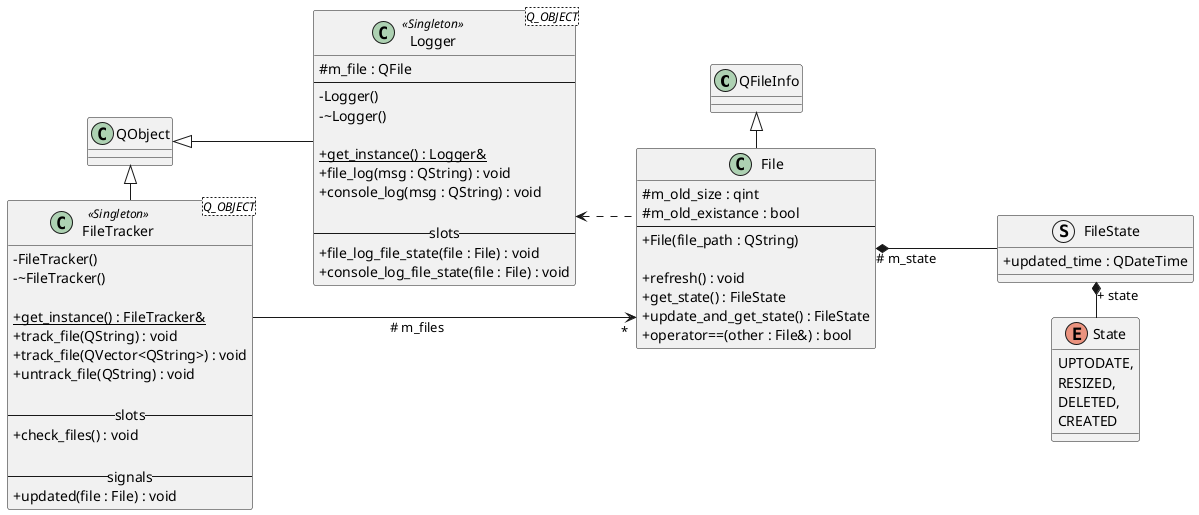 @startuml my_proj
skinparam classAttributeIconSize 0
skinparam linetype ortho

left to right direction

class QFileInfo {}
class QObject {}

class Logger<Q_OBJECT> <<Singleton>> {
    # m_file : QFile
    --
    - Logger()
    - ~Logger()

    {static} + get_instance() : Logger&
    + file_log(msg : QString) : void
    + console_log(msg : QString) : void

    -- slots --
    +file_log_file_state(file : File) : void
    +console_log_file_state(file : File) : void
}

class File {
    # m_old_size : qint
    # m_old_existance : bool
    --
    + File(file_path : QString)

    + refresh() : void
    + get_state() : FileState
    + update_and_get_state() : FileState
    + operator==(other : File&) : bool
}

class FileTracker<Q_OBJECT> <<Singleton>> {
    - FileTracker()
    - ~FileTracker()

    {static} + get_instance() : FileTracker&
    + track_file(QString) : void
    + track_file(QVector<QString>) : void
    + untrack_file(QString) : void

    -- slots --
    + check_files() : void

    -- signals --
    + updated(file : File) : void
}

enum State {
    UPTODATE,
    RESIZED,
    DELETED,
    CREATED
}

struct FileState {
    + updated_time : QDateTime
}

FileTracker ---> "*" File : "# m_files"

Logger <.. File

FileState *-right- State : "+ state"

File -left-|> QFileInfo
QObject <|-right- FileTracker
QObject <|- Logger

File *--- FileState : "# m_state"
@enduml

